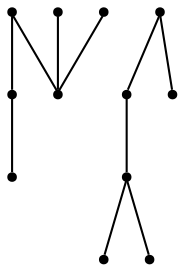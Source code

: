graph {
  node [shape=point,comment="{\"directed\":false,\"doi\":\"10.1007/978-3-319-50106-2_7\",\"figure\":\"4 (3)\"}"]

  v0 [pos="1077.5935217016051,302.42594379998076"]
  v1 [pos="1077.5935217016051,504.3192630069019"]
  v2 [pos="1052.3561848522595,479.0853750974316"]
  v3 [pos="1052.3561848522595,327.6631144212824"]
  v4 [pos="1027.119897211806,302.42594379998076"]
  v5 [pos="1027.119897211806,504.3192630069019"]
  v6 [pos="926.169421120009,302.42594379998076"]
  v7 [pos="875.6957807331053,352.8970023307527"]
  v8 [pos="926.169421120009,504.3192630069019"]
  v9 [pos="825.2200101342087,504.3192630069019"]
  v10 [pos="875.6957807331055,453.8441348672736"]
  v11 [pos="825.2200101342088,302.42594379998076"]

  v11 -- v7 [id="-3",pos="825.2200101342088,302.42594379998076 875.6957807331053,352.8970023307527 875.6957807331053,352.8970023307527 875.6957807331053,352.8970023307527"]
  v10 -- v7 [id="-4",pos="875.6957807331055,453.8441348672736 875.6957807331053,352.8970023307527 875.6957807331053,352.8970023307527 875.6957807331053,352.8970023307527"]
  v8 -- v5 [id="-5",pos="926.169421120009,504.3192630069019 1027.119897211806,504.3192630069019 1027.119897211806,504.3192630069019 1027.119897211806,504.3192630069019"]
  v8 -- v9 [id="-6",pos="926.169421120009,504.3192630069019 825.2200101342087,504.3192630069019 825.2200101342087,504.3192630069019 825.2200101342087,504.3192630069019"]
  v6 -- v4 [id="-7",pos="926.169421120009,302.42594379998076 1027.119897211806,302.42594379998076 1027.119897211806,302.42594379998076 1027.119897211806,302.42594379998076"]
  v6 -- v7 [id="-8",pos="926.169421120009,302.42594379998076 875.6957807331053,352.8970023307527 875.6957807331053,352.8970023307527 875.6957807331053,352.8970023307527"]
  v5 -- v2 [id="-9",pos="1027.119897211806,504.3192630069019 1052.3561848522595,479.0853750974316 1052.3561848522595,479.0853750974316 1052.3561848522595,479.0853750974316"]
  v4 -- v0 [id="-10",pos="1027.119897211806,302.42594379998076 1077.5935217016051,302.42594379998076 1077.5935217016051,302.42594379998076 1077.5935217016051,302.42594379998076"]
  v2 -- v1 [id="-11",pos="1052.3561848522595,479.0853750974316 1077.5935217016051,504.3192630069019 1077.5935217016051,504.3192630069019 1077.5935217016051,504.3192630069019"]
  v2 -- v3 [id="-12",pos="1052.3561848522595,479.0853750974316 1052.3561848522595,327.6631144212824 1052.3561848522595,327.6631144212824 1052.3561848522595,327.6631144212824"]
}